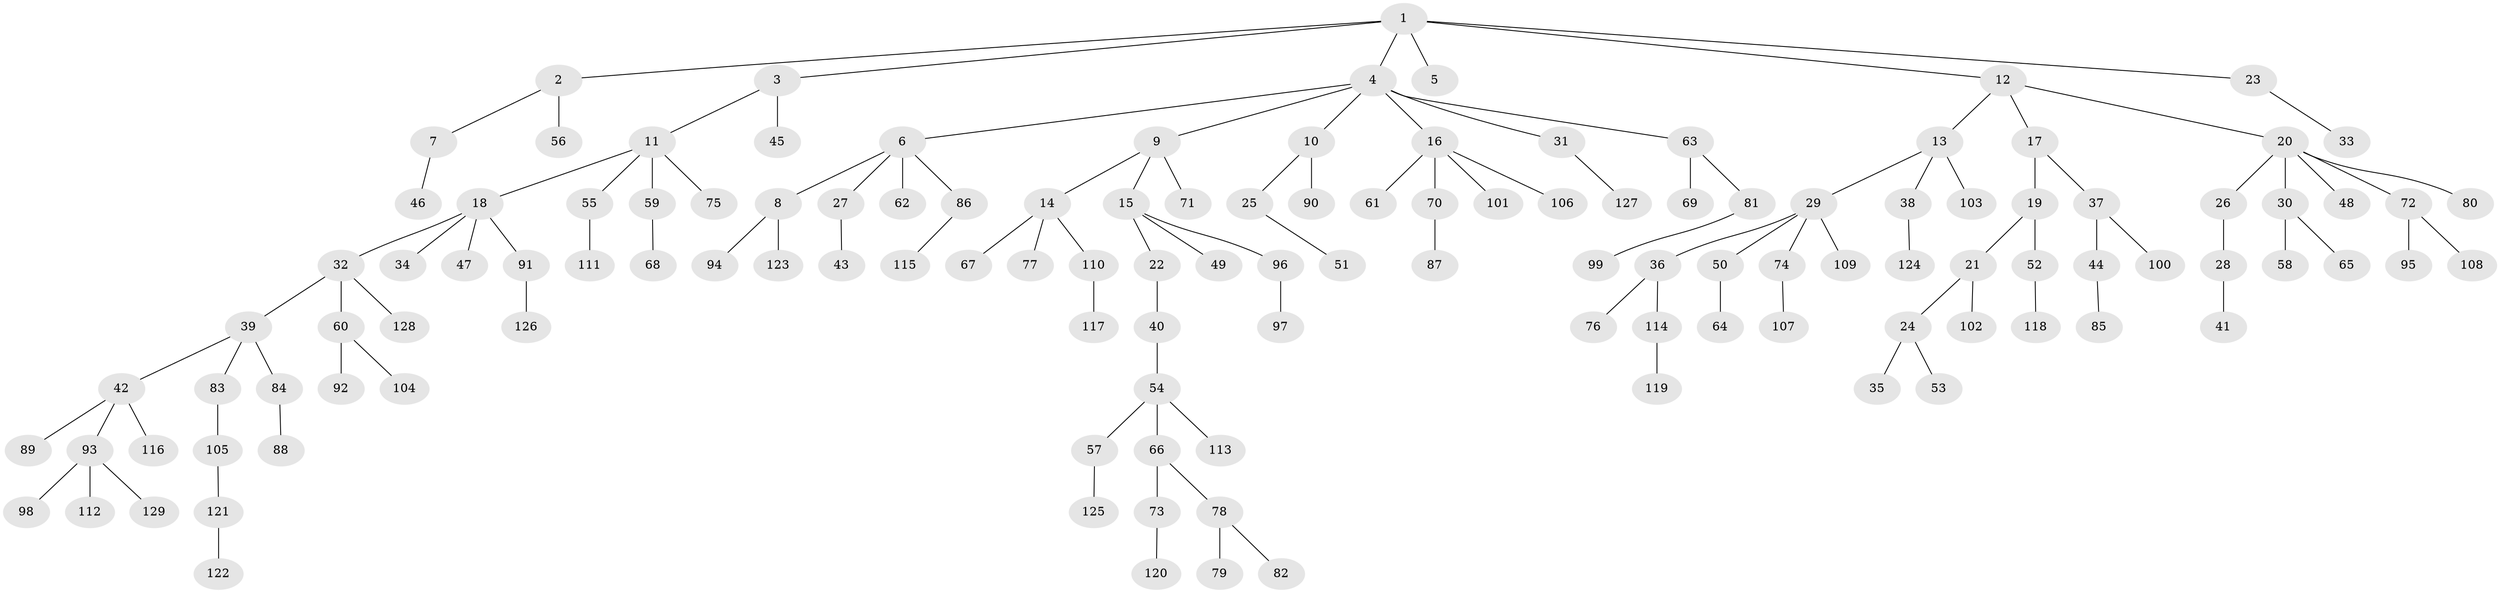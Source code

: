 // Generated by graph-tools (version 1.1) at 2025/53/03/09/25 04:53:35]
// undirected, 129 vertices, 128 edges
graph export_dot {
graph [start="1"]
  node [color=gray90,style=filled];
  1;
  2;
  3;
  4;
  5;
  6;
  7;
  8;
  9;
  10;
  11;
  12;
  13;
  14;
  15;
  16;
  17;
  18;
  19;
  20;
  21;
  22;
  23;
  24;
  25;
  26;
  27;
  28;
  29;
  30;
  31;
  32;
  33;
  34;
  35;
  36;
  37;
  38;
  39;
  40;
  41;
  42;
  43;
  44;
  45;
  46;
  47;
  48;
  49;
  50;
  51;
  52;
  53;
  54;
  55;
  56;
  57;
  58;
  59;
  60;
  61;
  62;
  63;
  64;
  65;
  66;
  67;
  68;
  69;
  70;
  71;
  72;
  73;
  74;
  75;
  76;
  77;
  78;
  79;
  80;
  81;
  82;
  83;
  84;
  85;
  86;
  87;
  88;
  89;
  90;
  91;
  92;
  93;
  94;
  95;
  96;
  97;
  98;
  99;
  100;
  101;
  102;
  103;
  104;
  105;
  106;
  107;
  108;
  109;
  110;
  111;
  112;
  113;
  114;
  115;
  116;
  117;
  118;
  119;
  120;
  121;
  122;
  123;
  124;
  125;
  126;
  127;
  128;
  129;
  1 -- 2;
  1 -- 3;
  1 -- 4;
  1 -- 5;
  1 -- 12;
  1 -- 23;
  2 -- 7;
  2 -- 56;
  3 -- 11;
  3 -- 45;
  4 -- 6;
  4 -- 9;
  4 -- 10;
  4 -- 16;
  4 -- 31;
  4 -- 63;
  6 -- 8;
  6 -- 27;
  6 -- 62;
  6 -- 86;
  7 -- 46;
  8 -- 94;
  8 -- 123;
  9 -- 14;
  9 -- 15;
  9 -- 71;
  10 -- 25;
  10 -- 90;
  11 -- 18;
  11 -- 55;
  11 -- 59;
  11 -- 75;
  12 -- 13;
  12 -- 17;
  12 -- 20;
  13 -- 29;
  13 -- 38;
  13 -- 103;
  14 -- 67;
  14 -- 77;
  14 -- 110;
  15 -- 22;
  15 -- 49;
  15 -- 96;
  16 -- 61;
  16 -- 70;
  16 -- 101;
  16 -- 106;
  17 -- 19;
  17 -- 37;
  18 -- 32;
  18 -- 34;
  18 -- 47;
  18 -- 91;
  19 -- 21;
  19 -- 52;
  20 -- 26;
  20 -- 30;
  20 -- 48;
  20 -- 72;
  20 -- 80;
  21 -- 24;
  21 -- 102;
  22 -- 40;
  23 -- 33;
  24 -- 35;
  24 -- 53;
  25 -- 51;
  26 -- 28;
  27 -- 43;
  28 -- 41;
  29 -- 36;
  29 -- 50;
  29 -- 74;
  29 -- 109;
  30 -- 58;
  30 -- 65;
  31 -- 127;
  32 -- 39;
  32 -- 60;
  32 -- 128;
  36 -- 76;
  36 -- 114;
  37 -- 44;
  37 -- 100;
  38 -- 124;
  39 -- 42;
  39 -- 83;
  39 -- 84;
  40 -- 54;
  42 -- 89;
  42 -- 93;
  42 -- 116;
  44 -- 85;
  50 -- 64;
  52 -- 118;
  54 -- 57;
  54 -- 66;
  54 -- 113;
  55 -- 111;
  57 -- 125;
  59 -- 68;
  60 -- 92;
  60 -- 104;
  63 -- 69;
  63 -- 81;
  66 -- 73;
  66 -- 78;
  70 -- 87;
  72 -- 95;
  72 -- 108;
  73 -- 120;
  74 -- 107;
  78 -- 79;
  78 -- 82;
  81 -- 99;
  83 -- 105;
  84 -- 88;
  86 -- 115;
  91 -- 126;
  93 -- 98;
  93 -- 112;
  93 -- 129;
  96 -- 97;
  105 -- 121;
  110 -- 117;
  114 -- 119;
  121 -- 122;
}

